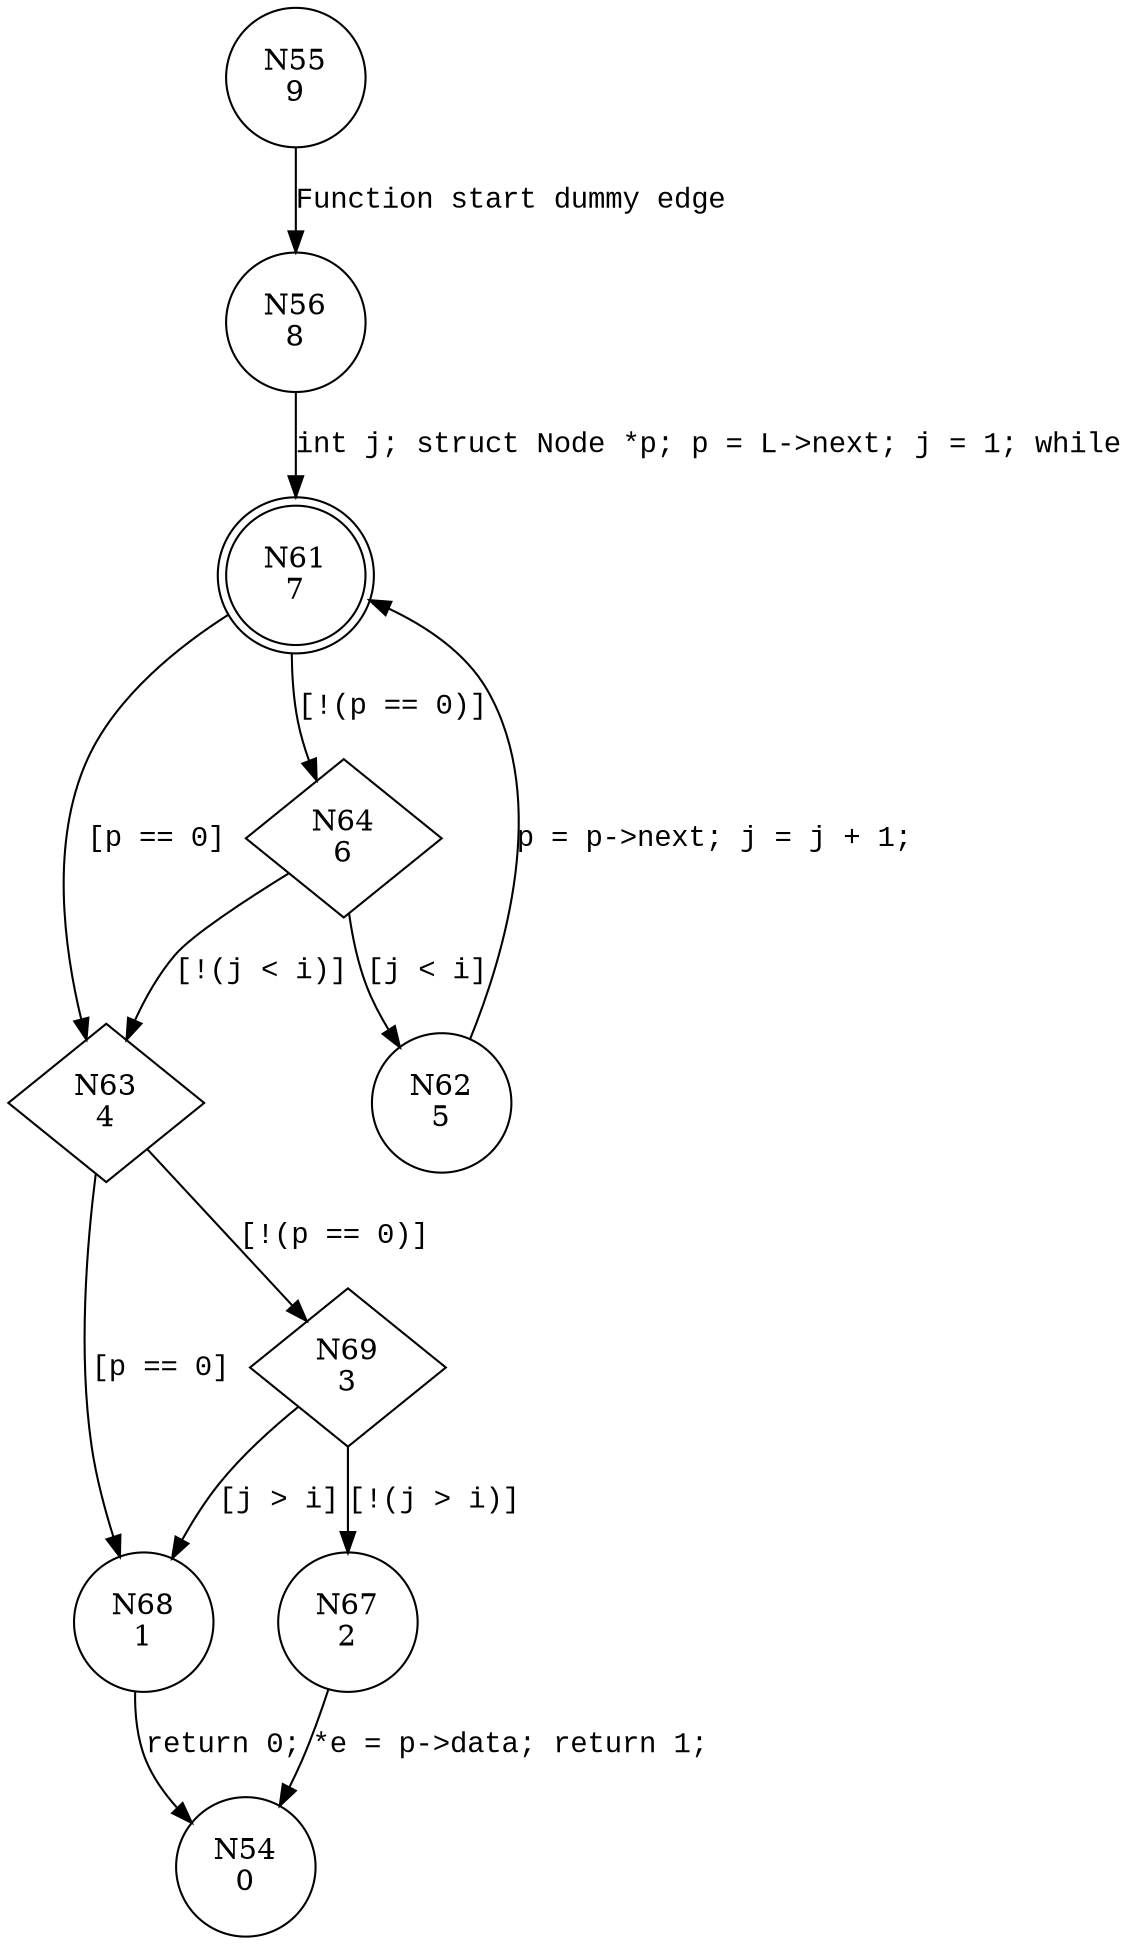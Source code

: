 digraph GetElem {
55 [shape="circle" label="N55\n9"]
56 [shape="circle" label="N56\n8"]
61 [shape="doublecircle" label="N61\n7"]
63 [shape="diamond" label="N63\n4"]
64 [shape="diamond" label="N64\n6"]
62 [shape="circle" label="N62\n5"]
68 [shape="circle" label="N68\n1"]
69 [shape="diamond" label="N69\n3"]
67 [shape="circle" label="N67\n2"]
54 [shape="circle" label="N54\n0"]
55 -> 56 [label="Function start dummy edge" fontname="Courier New"]
61 -> 63 [label="[p == 0]" fontname="Courier New"]
61 -> 64 [label="[!(p == 0)]" fontname="Courier New"]
64 -> 62 [label="[j < i]" fontname="Courier New"]
64 -> 63 [label="[!(j < i)]" fontname="Courier New"]
63 -> 68 [label="[p == 0]" fontname="Courier New"]
63 -> 69 [label="[!(p == 0)]" fontname="Courier New"]
69 -> 68 [label="[j > i]" fontname="Courier New"]
69 -> 67 [label="[!(j > i)]" fontname="Courier New"]
68 -> 54 [label="return 0;" fontname="Courier New"]
56 -> 61 [label="int j; struct Node *p; p = L->next; j = 1; while" fontname="Courier New"]
67 -> 54 [label="*e = p->data; return 1;" fontname="Courier New"]
62 -> 61 [label="p = p->next; j = j + 1; " fontname="Courier New"]
}